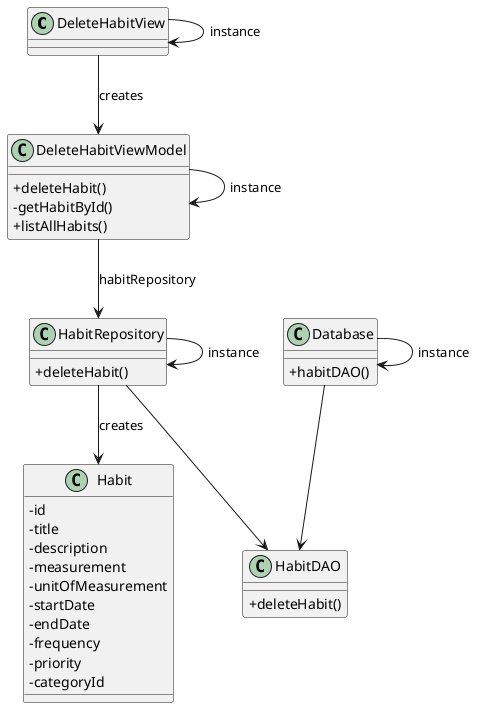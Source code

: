 @startuml
skinparam packageStyle rectangle
skinparam shadowing false
skinparam linetype polyline
skinparam classAttributeIconSize 0


class DeleteHabitView {
}

class DeleteHabitViewModel {
    + deleteHabit()
    - getHabitById()
    + listAllHabits()
}

class Habit {
    - id
    - title
    - description
    - measurement
    - unitOfMeasurement
    - startDate
    - endDate
    - frequency
    - priority
    - categoryId
}

class HabitDAO {
    + deleteHabit()
}


class HabitRepository {
    + deleteHabit()
}

class Database {
    + habitDAO()
}


DeleteHabitView -> DeleteHabitView : instance
DeleteHabitViewModel -> DeleteHabitViewModel : instance
HabitRepository -> HabitRepository : instance
Database -> Database : instance


DeleteHabitView --> DeleteHabitViewModel : creates
DeleteHabitViewModel --> HabitRepository : habitRepository

HabitRepository --> Habit : creates
HabitRepository --> HabitDAO

Database --> HabitDAO



@enduml
